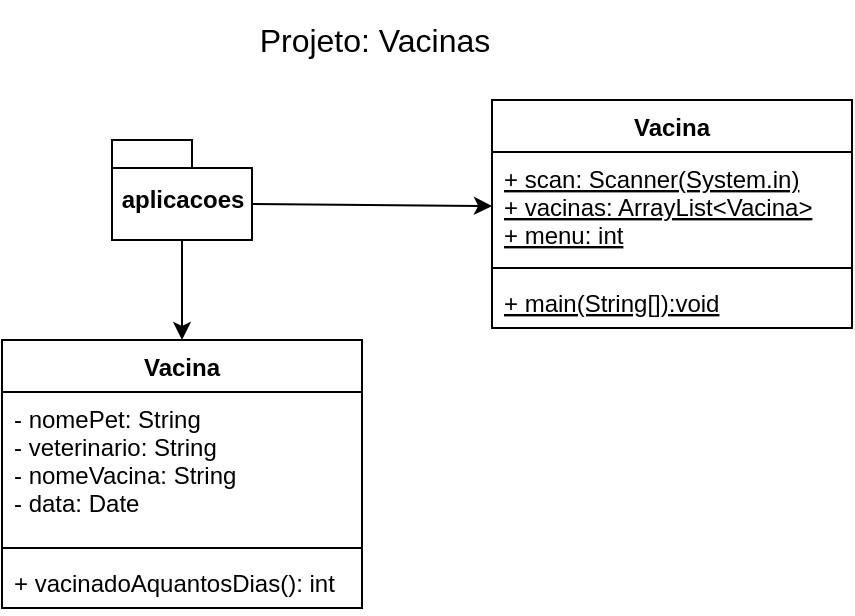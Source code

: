 <mxfile version="20.4.1" type="device"><diagram id="hW0J2WIbNK2ySlHIn3Z1" name="Página-1"><mxGraphModel dx="981" dy="526" grid="1" gridSize="10" guides="1" tooltips="1" connect="1" arrows="1" fold="1" page="1" pageScale="1" pageWidth="827" pageHeight="1169" math="0" shadow="0"><root><mxCell id="0"/><mxCell id="1" parent="0"/><mxCell id="vwV4BuJQgyPnITDK3j0--1" value="Projeto: Vacinas" style="text;html=1;strokeColor=none;fillColor=none;align=center;verticalAlign=middle;whiteSpace=wrap;rounded=0;fontSize=16;" vertex="1" parent="1"><mxGeometry x="353.33" y="50" width="146.67" height="40" as="geometry"/></mxCell><mxCell id="vwV4BuJQgyPnITDK3j0--2" value="Vacina" style="swimlane;fontStyle=1;align=center;verticalAlign=top;childLayout=stackLayout;horizontal=1;startSize=26;horizontalStack=0;resizeParent=1;resizeParentMax=0;resizeLast=0;collapsible=1;marginBottom=0;" vertex="1" parent="1"><mxGeometry x="240" y="220" width="180" height="134" as="geometry"/></mxCell><mxCell id="vwV4BuJQgyPnITDK3j0--3" value="- nomePet: String&#10;- veterinario: String&#10;- nomeVacina: String&#10;- data: Date" style="text;strokeColor=none;fillColor=none;align=left;verticalAlign=top;spacingLeft=4;spacingRight=4;overflow=hidden;rotatable=0;points=[[0,0.5],[1,0.5]];portConstraint=eastwest;" vertex="1" parent="vwV4BuJQgyPnITDK3j0--2"><mxGeometry y="26" width="180" height="74" as="geometry"/></mxCell><mxCell id="vwV4BuJQgyPnITDK3j0--4" value="" style="line;strokeWidth=1;fillColor=none;align=left;verticalAlign=middle;spacingTop=-1;spacingLeft=3;spacingRight=3;rotatable=0;labelPosition=right;points=[];portConstraint=eastwest;strokeColor=inherit;" vertex="1" parent="vwV4BuJQgyPnITDK3j0--2"><mxGeometry y="100" width="180" height="8" as="geometry"/></mxCell><mxCell id="vwV4BuJQgyPnITDK3j0--5" value="+ vacinadoAquantosDias(): int" style="text;strokeColor=none;fillColor=none;align=left;verticalAlign=top;spacingLeft=4;spacingRight=4;overflow=hidden;rotatable=0;points=[[0,0.5],[1,0.5]];portConstraint=eastwest;" vertex="1" parent="vwV4BuJQgyPnITDK3j0--2"><mxGeometry y="108" width="180" height="26" as="geometry"/></mxCell><mxCell id="vwV4BuJQgyPnITDK3j0--7" style="rounded=0;orthogonalLoop=1;jettySize=auto;html=1;exitX=0.5;exitY=1;exitDx=0;exitDy=0;exitPerimeter=0;fontSize=16;entryX=0.5;entryY=0;entryDx=0;entryDy=0;" edge="1" parent="1" source="vwV4BuJQgyPnITDK3j0--6" target="vwV4BuJQgyPnITDK3j0--2"><mxGeometry relative="1" as="geometry"/></mxCell><mxCell id="vwV4BuJQgyPnITDK3j0--12" style="edgeStyle=none;rounded=0;orthogonalLoop=1;jettySize=auto;html=1;exitX=0;exitY=0;exitDx=70;exitDy=32;exitPerimeter=0;entryX=0;entryY=0.5;entryDx=0;entryDy=0;fontSize=16;" edge="1" parent="1" source="vwV4BuJQgyPnITDK3j0--6" target="vwV4BuJQgyPnITDK3j0--9"><mxGeometry relative="1" as="geometry"/></mxCell><mxCell id="vwV4BuJQgyPnITDK3j0--6" value="aplicacoes" style="shape=folder;fontStyle=1;spacingTop=10;tabWidth=40;tabHeight=14;tabPosition=left;html=1;" vertex="1" parent="1"><mxGeometry x="295" y="120" width="70" height="50" as="geometry"/></mxCell><mxCell id="vwV4BuJQgyPnITDK3j0--8" value="Vacina" style="swimlane;fontStyle=1;align=center;verticalAlign=top;childLayout=stackLayout;horizontal=1;startSize=26;horizontalStack=0;resizeParent=1;resizeParentMax=0;resizeLast=0;collapsible=1;marginBottom=0;" vertex="1" parent="1"><mxGeometry x="485" y="100" width="180" height="114" as="geometry"/></mxCell><mxCell id="vwV4BuJQgyPnITDK3j0--9" value="+ scan: Scanner(System.in)&#10;+ vacinas: ArrayList&lt;Vacina&gt;&#10;+ menu: int" style="text;strokeColor=none;fillColor=none;align=left;verticalAlign=top;spacingLeft=4;spacingRight=4;overflow=hidden;rotatable=0;points=[[0,0.5],[1,0.5]];portConstraint=eastwest;fontStyle=4" vertex="1" parent="vwV4BuJQgyPnITDK3j0--8"><mxGeometry y="26" width="180" height="54" as="geometry"/></mxCell><mxCell id="vwV4BuJQgyPnITDK3j0--10" value="" style="line;strokeWidth=1;fillColor=none;align=left;verticalAlign=middle;spacingTop=-1;spacingLeft=3;spacingRight=3;rotatable=0;labelPosition=right;points=[];portConstraint=eastwest;strokeColor=inherit;" vertex="1" parent="vwV4BuJQgyPnITDK3j0--8"><mxGeometry y="80" width="180" height="8" as="geometry"/></mxCell><mxCell id="vwV4BuJQgyPnITDK3j0--11" value="+ main(String[]):void" style="text;strokeColor=none;fillColor=none;align=left;verticalAlign=top;spacingLeft=4;spacingRight=4;overflow=hidden;rotatable=0;points=[[0,0.5],[1,0.5]];portConstraint=eastwest;fontStyle=4" vertex="1" parent="vwV4BuJQgyPnITDK3j0--8"><mxGeometry y="88" width="180" height="26" as="geometry"/></mxCell></root></mxGraphModel></diagram></mxfile>